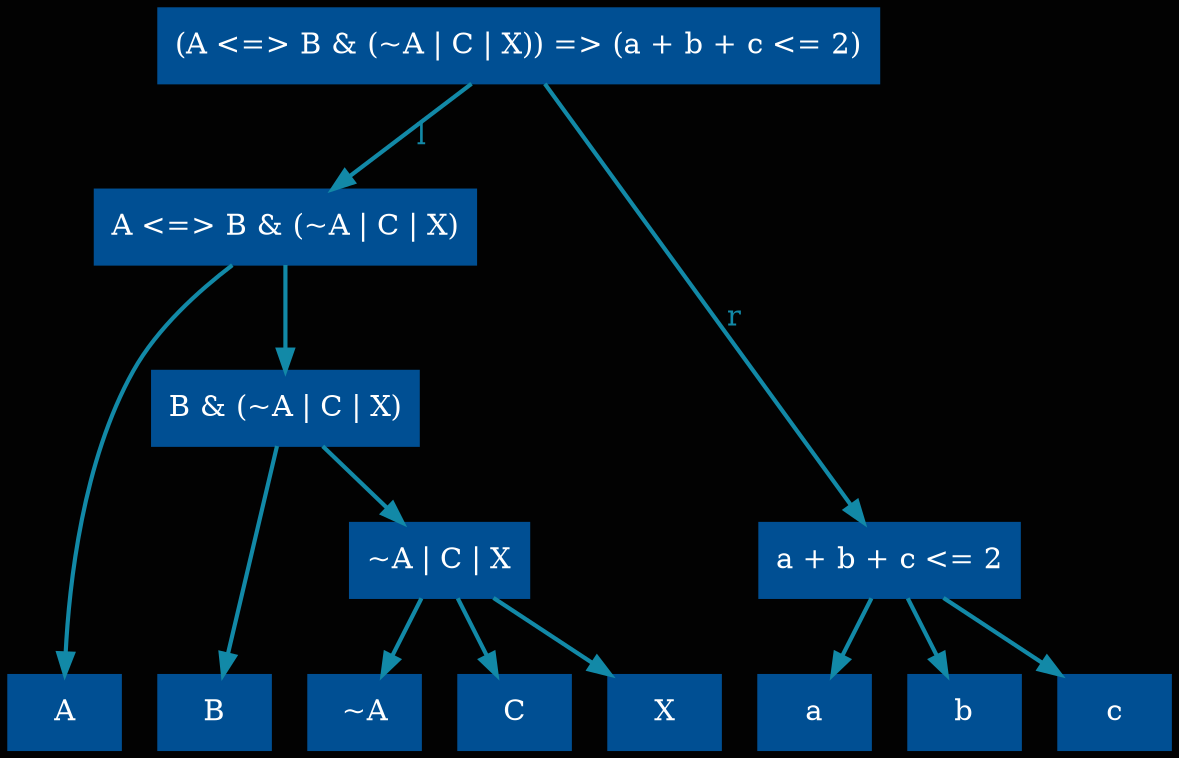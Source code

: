 digraph G {
  bgcolor="#020202"

{ rank = same;
  id2 [shape=box, style=filled, color="#004f93", fontcolor="#ffffff", fillcolor="#004f93", label="A"]
  id4 [shape=box, style=filled, color="#004f93", fontcolor="#ffffff", fillcolor="#004f93", label="B"]
  id6 [shape=box, style=filled, color="#004f93", fontcolor="#ffffff", fillcolor="#004f93", label="~A"]
  id7 [shape=box, style=filled, color="#004f93", fontcolor="#ffffff", fillcolor="#004f93", label="C"]
  id8 [shape=box, style=filled, color="#004f93", fontcolor="#ffffff", fillcolor="#004f93", label="X"]
  id10 [shape=box, style=filled, color="#004f93", fontcolor="#ffffff", fillcolor="#004f93", label="a"]
  id11 [shape=box, style=filled, color="#004f93", fontcolor="#ffffff", fillcolor="#004f93", label="b"]
  id12 [shape=box, style=filled, color="#004f93", fontcolor="#ffffff", fillcolor="#004f93", label="c"]
}
  id0 [shape=box, style=filled, color="#004f93", fontcolor="#ffffff", fillcolor="#004f93", label="(A <=> B & (~A | C | X)) => (a + b + c <= 2)"]
  id1 [shape=box, style=filled, color="#004f93", fontcolor="#ffffff", fillcolor="#004f93", label="A <=> B & (~A | C | X)"]
  id3 [shape=box, style=filled, color="#004f93", fontcolor="#ffffff", fillcolor="#004f93", label="B & (~A | C | X)"]
  id5 [shape=box, style=filled, color="#004f93", fontcolor="#ffffff", fillcolor="#004f93", label="~A | C | X"]
  id9 [shape=box, style=filled, color="#004f93", fontcolor="#ffffff", fillcolor="#004f93", label="a + b + c <= 2"]

  id3 -> id4 [color="#1289a7", fontcolor="#1289a7", style=bold]
  id5 -> id6 [color="#1289a7", fontcolor="#1289a7", style=bold]
  id5 -> id7 [color="#1289a7", fontcolor="#1289a7", style=bold]
  id5 -> id8 [color="#1289a7", fontcolor="#1289a7", style=bold]
  id3 -> id5 [color="#1289a7", fontcolor="#1289a7", style=bold]
  id1 -> id2 [color="#1289a7", fontcolor="#1289a7", style=bold]
  id1 -> id3 [color="#1289a7", fontcolor="#1289a7", style=bold]
  id9 -> id10 [color="#1289a7", fontcolor="#1289a7", style=bold]
  id9 -> id11 [color="#1289a7", fontcolor="#1289a7", style=bold]
  id9 -> id12 [color="#1289a7", fontcolor="#1289a7", style=bold]
  id0 -> id1 [color="#1289a7", fontcolor="#1289a7", style=bold, label="l"]
  id0 -> id9 [color="#1289a7", fontcolor="#1289a7", style=bold, label="r"]
}
